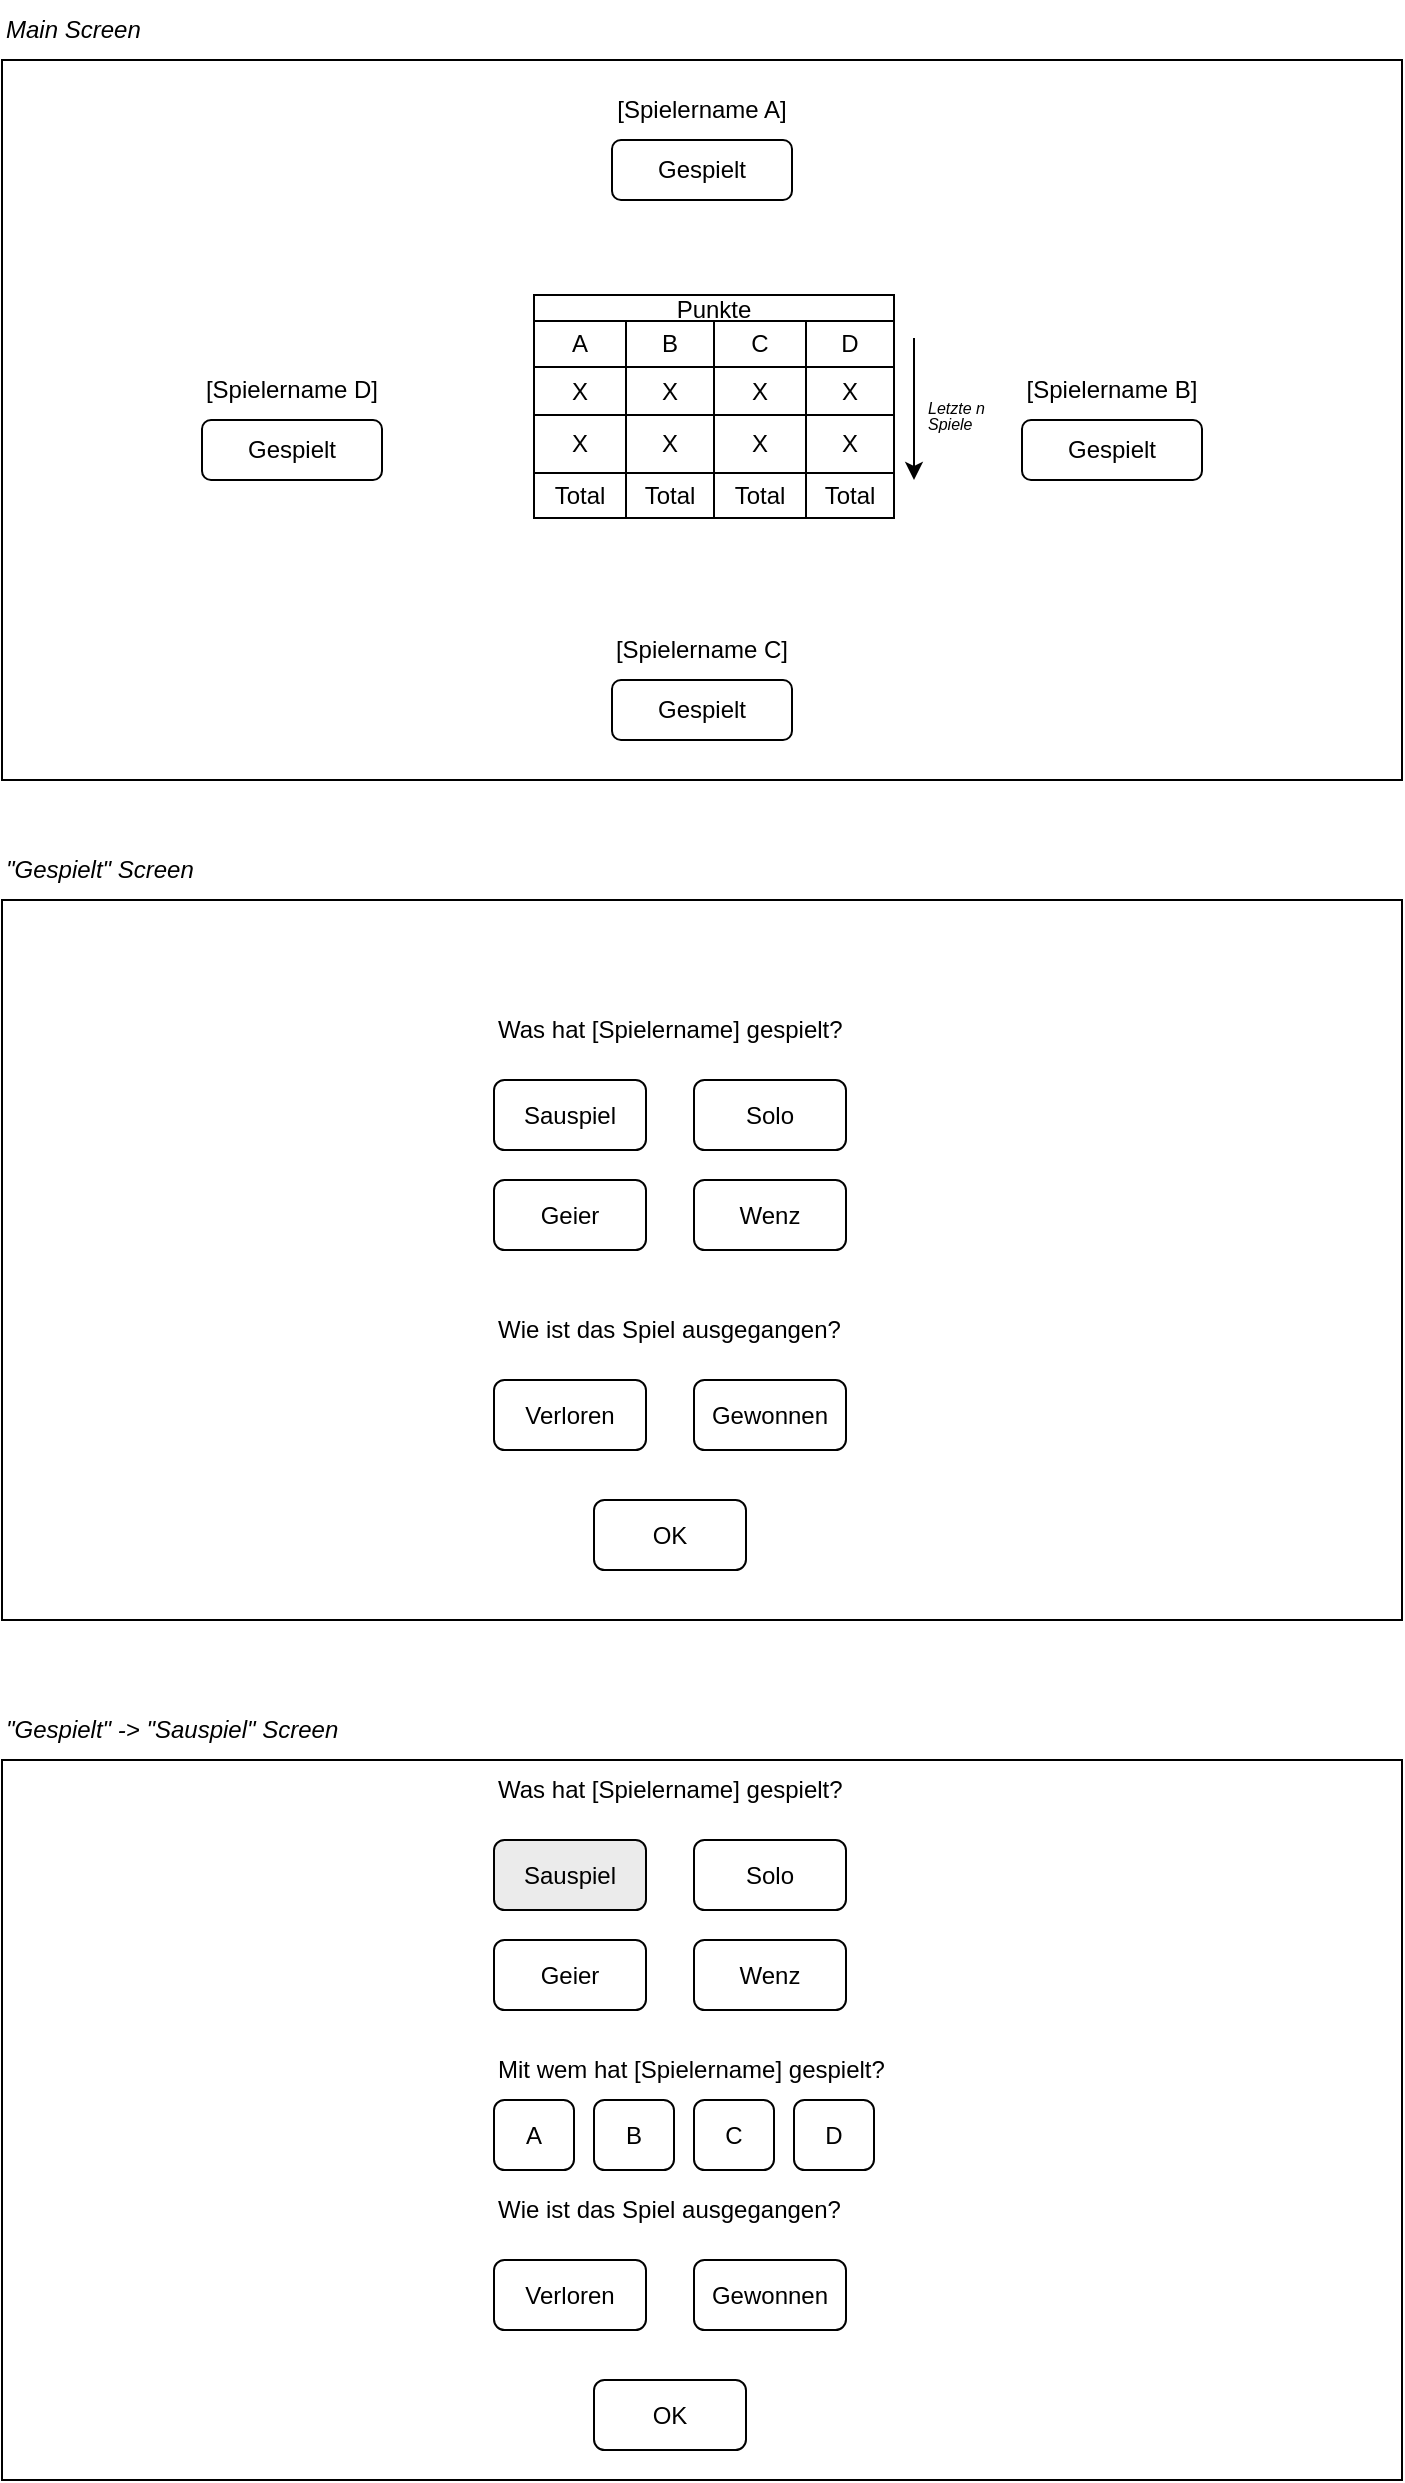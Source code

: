 <mxfile version="25.0.1">
  <diagram name="Page-1" id="_Yeqk4qkzjR458ilyXYu">
    <mxGraphModel dx="927" dy="694" grid="1" gridSize="10" guides="1" tooltips="1" connect="1" arrows="1" fold="1" page="1" pageScale="1" pageWidth="827" pageHeight="1169" math="0" shadow="0">
      <root>
        <mxCell id="0" />
        <mxCell id="1" parent="0" />
        <mxCell id="Epi75ioAZXLhLZ02rIqO-5" value="" style="rounded=0;whiteSpace=wrap;html=1;" vertex="1" parent="1">
          <mxGeometry x="64" y="40" width="700" height="360" as="geometry" />
        </mxCell>
        <mxCell id="Epi75ioAZXLhLZ02rIqO-1" value="[Spielername A]" style="text;html=1;align=center;verticalAlign=middle;whiteSpace=wrap;rounded=0;" vertex="1" parent="1">
          <mxGeometry x="354" y="50" width="120" height="30" as="geometry" />
        </mxCell>
        <mxCell id="Epi75ioAZXLhLZ02rIqO-2" value="[Spielername C]" style="text;html=1;align=center;verticalAlign=middle;whiteSpace=wrap;rounded=0;" vertex="1" parent="1">
          <mxGeometry x="354" y="320" width="120" height="30" as="geometry" />
        </mxCell>
        <mxCell id="Epi75ioAZXLhLZ02rIqO-6" value="Main Screen" style="text;html=1;align=left;verticalAlign=middle;whiteSpace=wrap;rounded=0;fontStyle=2" vertex="1" parent="1">
          <mxGeometry x="64" y="10" width="90" height="30" as="geometry" />
        </mxCell>
        <mxCell id="Epi75ioAZXLhLZ02rIqO-3" value="[Spielername B]" style="text;html=1;align=center;verticalAlign=middle;whiteSpace=wrap;rounded=0;" vertex="1" parent="1">
          <mxGeometry x="559" y="190" width="120" height="30" as="geometry" />
        </mxCell>
        <mxCell id="Epi75ioAZXLhLZ02rIqO-4" value="[Spielername D]" style="text;html=1;align=center;verticalAlign=middle;whiteSpace=wrap;rounded=0;" vertex="1" parent="1">
          <mxGeometry x="149" y="190" width="120" height="30" as="geometry" />
        </mxCell>
        <mxCell id="Epi75ioAZXLhLZ02rIqO-37" value="Punkte" style="shape=table;startSize=13;container=1;collapsible=0;childLayout=tableLayout;" vertex="1" parent="1">
          <mxGeometry x="330" y="157.5" width="180" height="111.5" as="geometry" />
        </mxCell>
        <mxCell id="Epi75ioAZXLhLZ02rIqO-38" value="" style="shape=tableRow;horizontal=0;startSize=0;swimlaneHead=0;swimlaneBody=0;strokeColor=inherit;top=0;left=0;bottom=0;right=0;collapsible=0;dropTarget=0;fillColor=none;points=[[0,0.5],[1,0.5]];portConstraint=eastwest;" vertex="1" parent="Epi75ioAZXLhLZ02rIqO-37">
          <mxGeometry y="13" width="180" height="23" as="geometry" />
        </mxCell>
        <mxCell id="Epi75ioAZXLhLZ02rIqO-39" value="A" style="shape=partialRectangle;html=1;whiteSpace=wrap;connectable=0;strokeColor=inherit;overflow=hidden;fillColor=none;top=0;left=0;bottom=0;right=0;pointerEvents=1;" vertex="1" parent="Epi75ioAZXLhLZ02rIqO-38">
          <mxGeometry width="46" height="23" as="geometry">
            <mxRectangle width="46" height="23" as="alternateBounds" />
          </mxGeometry>
        </mxCell>
        <mxCell id="Epi75ioAZXLhLZ02rIqO-40" value="B" style="shape=partialRectangle;html=1;whiteSpace=wrap;connectable=0;strokeColor=inherit;overflow=hidden;fillColor=none;top=0;left=0;bottom=0;right=0;pointerEvents=1;" vertex="1" parent="Epi75ioAZXLhLZ02rIqO-38">
          <mxGeometry x="46" width="44" height="23" as="geometry">
            <mxRectangle width="44" height="23" as="alternateBounds" />
          </mxGeometry>
        </mxCell>
        <mxCell id="Epi75ioAZXLhLZ02rIqO-41" value="C" style="shape=partialRectangle;html=1;whiteSpace=wrap;connectable=0;strokeColor=inherit;overflow=hidden;fillColor=none;top=0;left=0;bottom=0;right=0;pointerEvents=1;" vertex="1" parent="Epi75ioAZXLhLZ02rIqO-38">
          <mxGeometry x="90" width="46" height="23" as="geometry">
            <mxRectangle width="46" height="23" as="alternateBounds" />
          </mxGeometry>
        </mxCell>
        <mxCell id="Epi75ioAZXLhLZ02rIqO-42" value="D" style="shape=partialRectangle;html=1;whiteSpace=wrap;connectable=0;strokeColor=inherit;overflow=hidden;fillColor=none;top=0;left=0;bottom=0;right=0;pointerEvents=1;" vertex="1" parent="Epi75ioAZXLhLZ02rIqO-38">
          <mxGeometry x="136" width="44" height="23" as="geometry">
            <mxRectangle width="44" height="23" as="alternateBounds" />
          </mxGeometry>
        </mxCell>
        <mxCell id="Epi75ioAZXLhLZ02rIqO-43" value="" style="shape=tableRow;horizontal=0;startSize=0;swimlaneHead=0;swimlaneBody=0;strokeColor=inherit;top=0;left=0;bottom=0;right=0;collapsible=0;dropTarget=0;fillColor=none;points=[[0,0.5],[1,0.5]];portConstraint=eastwest;" vertex="1" parent="Epi75ioAZXLhLZ02rIqO-37">
          <mxGeometry y="36" width="180" height="24" as="geometry" />
        </mxCell>
        <mxCell id="Epi75ioAZXLhLZ02rIqO-44" value="X" style="shape=partialRectangle;html=1;whiteSpace=wrap;connectable=0;strokeColor=inherit;overflow=hidden;fillColor=none;top=0;left=0;bottom=0;right=0;pointerEvents=1;" vertex="1" parent="Epi75ioAZXLhLZ02rIqO-43">
          <mxGeometry width="46" height="24" as="geometry">
            <mxRectangle width="46" height="24" as="alternateBounds" />
          </mxGeometry>
        </mxCell>
        <mxCell id="Epi75ioAZXLhLZ02rIqO-45" value="X" style="shape=partialRectangle;html=1;whiteSpace=wrap;connectable=0;strokeColor=inherit;overflow=hidden;fillColor=none;top=0;left=0;bottom=0;right=0;pointerEvents=1;" vertex="1" parent="Epi75ioAZXLhLZ02rIqO-43">
          <mxGeometry x="46" width="44" height="24" as="geometry">
            <mxRectangle width="44" height="24" as="alternateBounds" />
          </mxGeometry>
        </mxCell>
        <mxCell id="Epi75ioAZXLhLZ02rIqO-46" value="X" style="shape=partialRectangle;html=1;whiteSpace=wrap;connectable=0;strokeColor=inherit;overflow=hidden;fillColor=none;top=0;left=0;bottom=0;right=0;pointerEvents=1;" vertex="1" parent="Epi75ioAZXLhLZ02rIqO-43">
          <mxGeometry x="90" width="46" height="24" as="geometry">
            <mxRectangle width="46" height="24" as="alternateBounds" />
          </mxGeometry>
        </mxCell>
        <mxCell id="Epi75ioAZXLhLZ02rIqO-47" value="X" style="shape=partialRectangle;html=1;whiteSpace=wrap;connectable=0;strokeColor=inherit;overflow=hidden;fillColor=none;top=0;left=0;bottom=0;right=0;pointerEvents=1;" vertex="1" parent="Epi75ioAZXLhLZ02rIqO-43">
          <mxGeometry x="136" width="44" height="24" as="geometry">
            <mxRectangle width="44" height="24" as="alternateBounds" />
          </mxGeometry>
        </mxCell>
        <mxCell id="Epi75ioAZXLhLZ02rIqO-48" value="" style="shape=tableRow;horizontal=0;startSize=0;swimlaneHead=0;swimlaneBody=0;strokeColor=inherit;top=0;left=0;bottom=0;right=0;collapsible=0;dropTarget=0;fillColor=none;points=[[0,0.5],[1,0.5]];portConstraint=eastwest;" vertex="1" parent="Epi75ioAZXLhLZ02rIqO-37">
          <mxGeometry y="60" width="180" height="29" as="geometry" />
        </mxCell>
        <mxCell id="Epi75ioAZXLhLZ02rIqO-49" value="X" style="shape=partialRectangle;html=1;whiteSpace=wrap;connectable=0;strokeColor=inherit;overflow=hidden;fillColor=none;top=0;left=0;bottom=0;right=0;pointerEvents=1;" vertex="1" parent="Epi75ioAZXLhLZ02rIqO-48">
          <mxGeometry width="46" height="29" as="geometry">
            <mxRectangle width="46" height="29" as="alternateBounds" />
          </mxGeometry>
        </mxCell>
        <mxCell id="Epi75ioAZXLhLZ02rIqO-50" value="X" style="shape=partialRectangle;html=1;whiteSpace=wrap;connectable=0;strokeColor=inherit;overflow=hidden;fillColor=none;top=0;left=0;bottom=0;right=0;pointerEvents=1;" vertex="1" parent="Epi75ioAZXLhLZ02rIqO-48">
          <mxGeometry x="46" width="44" height="29" as="geometry">
            <mxRectangle width="44" height="29" as="alternateBounds" />
          </mxGeometry>
        </mxCell>
        <mxCell id="Epi75ioAZXLhLZ02rIqO-51" value="X" style="shape=partialRectangle;html=1;whiteSpace=wrap;connectable=0;strokeColor=inherit;overflow=hidden;fillColor=none;top=0;left=0;bottom=0;right=0;pointerEvents=1;" vertex="1" parent="Epi75ioAZXLhLZ02rIqO-48">
          <mxGeometry x="90" width="46" height="29" as="geometry">
            <mxRectangle width="46" height="29" as="alternateBounds" />
          </mxGeometry>
        </mxCell>
        <mxCell id="Epi75ioAZXLhLZ02rIqO-52" value="X" style="shape=partialRectangle;html=1;whiteSpace=wrap;connectable=0;strokeColor=inherit;overflow=hidden;fillColor=none;top=0;left=0;bottom=0;right=0;pointerEvents=1;" vertex="1" parent="Epi75ioAZXLhLZ02rIqO-48">
          <mxGeometry x="136" width="44" height="29" as="geometry">
            <mxRectangle width="44" height="29" as="alternateBounds" />
          </mxGeometry>
        </mxCell>
        <mxCell id="Epi75ioAZXLhLZ02rIqO-53" value="" style="shape=tableRow;horizontal=0;startSize=0;swimlaneHead=0;swimlaneBody=0;strokeColor=inherit;top=0;left=0;bottom=0;right=0;collapsible=0;dropTarget=0;fillColor=none;points=[[0,0.5],[1,0.5]];portConstraint=eastwest;" vertex="1" parent="Epi75ioAZXLhLZ02rIqO-37">
          <mxGeometry y="89" width="180" height="23" as="geometry" />
        </mxCell>
        <mxCell id="Epi75ioAZXLhLZ02rIqO-54" value="Total" style="shape=partialRectangle;html=1;whiteSpace=wrap;connectable=0;strokeColor=inherit;overflow=hidden;fillColor=none;top=0;left=0;bottom=0;right=0;pointerEvents=1;" vertex="1" parent="Epi75ioAZXLhLZ02rIqO-53">
          <mxGeometry width="46" height="23" as="geometry">
            <mxRectangle width="46" height="23" as="alternateBounds" />
          </mxGeometry>
        </mxCell>
        <mxCell id="Epi75ioAZXLhLZ02rIqO-55" value="Total" style="shape=partialRectangle;html=1;whiteSpace=wrap;connectable=0;strokeColor=inherit;overflow=hidden;fillColor=none;top=0;left=0;bottom=0;right=0;pointerEvents=1;" vertex="1" parent="Epi75ioAZXLhLZ02rIqO-53">
          <mxGeometry x="46" width="44" height="23" as="geometry">
            <mxRectangle width="44" height="23" as="alternateBounds" />
          </mxGeometry>
        </mxCell>
        <mxCell id="Epi75ioAZXLhLZ02rIqO-56" value="Total" style="shape=partialRectangle;html=1;whiteSpace=wrap;connectable=0;strokeColor=inherit;overflow=hidden;fillColor=none;top=0;left=0;bottom=0;right=0;pointerEvents=1;" vertex="1" parent="Epi75ioAZXLhLZ02rIqO-53">
          <mxGeometry x="90" width="46" height="23" as="geometry">
            <mxRectangle width="46" height="23" as="alternateBounds" />
          </mxGeometry>
        </mxCell>
        <mxCell id="Epi75ioAZXLhLZ02rIqO-57" value="Total" style="shape=partialRectangle;html=1;whiteSpace=wrap;connectable=0;strokeColor=inherit;overflow=hidden;fillColor=none;top=0;left=0;bottom=0;right=0;pointerEvents=1;" vertex="1" parent="Epi75ioAZXLhLZ02rIqO-53">
          <mxGeometry x="136" width="44" height="23" as="geometry">
            <mxRectangle width="44" height="23" as="alternateBounds" />
          </mxGeometry>
        </mxCell>
        <mxCell id="Epi75ioAZXLhLZ02rIqO-58" value="" style="endArrow=classic;html=1;rounded=0;" edge="1" parent="1">
          <mxGeometry width="50" height="50" relative="1" as="geometry">
            <mxPoint x="520" y="179" as="sourcePoint" />
            <mxPoint x="520" y="250" as="targetPoint" />
          </mxGeometry>
        </mxCell>
        <mxCell id="Epi75ioAZXLhLZ02rIqO-59" value="&lt;i style=&quot;line-height: 20%;&quot;&gt;&lt;font style=&quot;font-size: 8px; line-height: 20%;&quot;&gt;Letzte n&lt;/font&gt;&lt;/i&gt;&lt;div style=&quot;line-height: 20%;&quot;&gt;&lt;i&gt;&lt;font style=&quot;font-size: 8px; line-height: 20%;&quot;&gt;Spiele&lt;/font&gt;&lt;/i&gt;&lt;/div&gt;" style="text;html=1;align=left;verticalAlign=middle;whiteSpace=wrap;rounded=0;" vertex="1" parent="1">
          <mxGeometry x="525" y="200" width="60" height="30" as="geometry" />
        </mxCell>
        <mxCell id="Epi75ioAZXLhLZ02rIqO-60" value="Gespielt" style="rounded=1;whiteSpace=wrap;html=1;" vertex="1" parent="1">
          <mxGeometry x="164" y="220" width="90" height="30" as="geometry" />
        </mxCell>
        <mxCell id="Epi75ioAZXLhLZ02rIqO-61" value="Gespielt" style="rounded=1;whiteSpace=wrap;html=1;" vertex="1" parent="1">
          <mxGeometry x="369" y="350" width="90" height="30" as="geometry" />
        </mxCell>
        <mxCell id="Epi75ioAZXLhLZ02rIqO-62" value="Gespielt" style="rounded=1;whiteSpace=wrap;html=1;" vertex="1" parent="1">
          <mxGeometry x="369" y="80" width="90" height="30" as="geometry" />
        </mxCell>
        <mxCell id="Epi75ioAZXLhLZ02rIqO-63" value="Gespielt" style="rounded=1;whiteSpace=wrap;html=1;" vertex="1" parent="1">
          <mxGeometry x="574" y="220" width="90" height="30" as="geometry" />
        </mxCell>
        <mxCell id="Epi75ioAZXLhLZ02rIqO-65" value="" style="rounded=0;whiteSpace=wrap;html=1;" vertex="1" parent="1">
          <mxGeometry x="64" y="460" width="700" height="360" as="geometry" />
        </mxCell>
        <mxCell id="Epi75ioAZXLhLZ02rIqO-66" value="&quot;Gespielt&quot; Screen" style="text;html=1;align=left;verticalAlign=middle;whiteSpace=wrap;rounded=0;fontStyle=2" vertex="1" parent="1">
          <mxGeometry x="64" y="430" width="136" height="30" as="geometry" />
        </mxCell>
        <mxCell id="Epi75ioAZXLhLZ02rIqO-67" value="Sauspiel" style="rounded=1;whiteSpace=wrap;html=1;" vertex="1" parent="1">
          <mxGeometry x="310" y="550" width="76" height="35" as="geometry" />
        </mxCell>
        <mxCell id="Epi75ioAZXLhLZ02rIqO-68" value="Solo" style="rounded=1;whiteSpace=wrap;html=1;" vertex="1" parent="1">
          <mxGeometry x="410" y="550" width="76" height="35" as="geometry" />
        </mxCell>
        <mxCell id="Epi75ioAZXLhLZ02rIqO-69" value="Geier" style="rounded=1;whiteSpace=wrap;html=1;" vertex="1" parent="1">
          <mxGeometry x="310" y="600" width="76" height="35" as="geometry" />
        </mxCell>
        <mxCell id="Epi75ioAZXLhLZ02rIqO-70" value="Wenz" style="rounded=1;whiteSpace=wrap;html=1;" vertex="1" parent="1">
          <mxGeometry x="410" y="600" width="76" height="35" as="geometry" />
        </mxCell>
        <mxCell id="Epi75ioAZXLhLZ02rIqO-71" value="Verloren" style="rounded=1;whiteSpace=wrap;html=1;" vertex="1" parent="1">
          <mxGeometry x="310" y="700" width="76" height="35" as="geometry" />
        </mxCell>
        <mxCell id="Epi75ioAZXLhLZ02rIqO-72" value="Gewonnen" style="rounded=1;whiteSpace=wrap;html=1;" vertex="1" parent="1">
          <mxGeometry x="410" y="700" width="76" height="35" as="geometry" />
        </mxCell>
        <mxCell id="Epi75ioAZXLhLZ02rIqO-73" value="Was hat [Spielername] gespielt?" style="text;html=1;align=left;verticalAlign=middle;whiteSpace=wrap;rounded=0;" vertex="1" parent="1">
          <mxGeometry x="310" y="510" width="200" height="30" as="geometry" />
        </mxCell>
        <mxCell id="Epi75ioAZXLhLZ02rIqO-74" value="Wie ist das Spiel ausgegangen?" style="text;html=1;align=left;verticalAlign=middle;whiteSpace=wrap;rounded=0;" vertex="1" parent="1">
          <mxGeometry x="310" y="660" width="200" height="30" as="geometry" />
        </mxCell>
        <mxCell id="Epi75ioAZXLhLZ02rIqO-75" value="OK" style="rounded=1;whiteSpace=wrap;html=1;" vertex="1" parent="1">
          <mxGeometry x="360" y="760" width="76" height="35" as="geometry" />
        </mxCell>
        <mxCell id="Epi75ioAZXLhLZ02rIqO-76" value="" style="rounded=0;whiteSpace=wrap;html=1;" vertex="1" parent="1">
          <mxGeometry x="64" y="890" width="700" height="360" as="geometry" />
        </mxCell>
        <mxCell id="Epi75ioAZXLhLZ02rIqO-77" value="&quot;Gespielt&quot; -&amp;gt; &quot;Sauspiel&quot; Screen" style="text;html=1;align=left;verticalAlign=middle;whiteSpace=wrap;rounded=0;fontStyle=2" vertex="1" parent="1">
          <mxGeometry x="64" y="860" width="216" height="30" as="geometry" />
        </mxCell>
        <mxCell id="Epi75ioAZXLhLZ02rIqO-78" value="Sauspiel" style="rounded=1;whiteSpace=wrap;html=1;fillColor=#EBEBEB;" vertex="1" parent="1">
          <mxGeometry x="310" y="930" width="76" height="35" as="geometry" />
        </mxCell>
        <mxCell id="Epi75ioAZXLhLZ02rIqO-79" value="Solo" style="rounded=1;whiteSpace=wrap;html=1;" vertex="1" parent="1">
          <mxGeometry x="410" y="930" width="76" height="35" as="geometry" />
        </mxCell>
        <mxCell id="Epi75ioAZXLhLZ02rIqO-80" value="Geier" style="rounded=1;whiteSpace=wrap;html=1;" vertex="1" parent="1">
          <mxGeometry x="310" y="980" width="76" height="35" as="geometry" />
        </mxCell>
        <mxCell id="Epi75ioAZXLhLZ02rIqO-81" value="Wenz" style="rounded=1;whiteSpace=wrap;html=1;" vertex="1" parent="1">
          <mxGeometry x="410" y="980" width="76" height="35" as="geometry" />
        </mxCell>
        <mxCell id="Epi75ioAZXLhLZ02rIqO-82" value="Verloren" style="rounded=1;whiteSpace=wrap;html=1;" vertex="1" parent="1">
          <mxGeometry x="310" y="1140" width="76" height="35" as="geometry" />
        </mxCell>
        <mxCell id="Epi75ioAZXLhLZ02rIqO-83" value="Gewonnen" style="rounded=1;whiteSpace=wrap;html=1;" vertex="1" parent="1">
          <mxGeometry x="410" y="1140" width="76" height="35" as="geometry" />
        </mxCell>
        <mxCell id="Epi75ioAZXLhLZ02rIqO-84" value="Was hat [Spielername] gespielt?" style="text;html=1;align=left;verticalAlign=middle;whiteSpace=wrap;rounded=0;" vertex="1" parent="1">
          <mxGeometry x="310" y="890" width="200" height="30" as="geometry" />
        </mxCell>
        <mxCell id="Epi75ioAZXLhLZ02rIqO-85" value="Wie ist das Spiel ausgegangen?" style="text;html=1;align=left;verticalAlign=middle;whiteSpace=wrap;rounded=0;" vertex="1" parent="1">
          <mxGeometry x="310" y="1100" width="200" height="30" as="geometry" />
        </mxCell>
        <mxCell id="Epi75ioAZXLhLZ02rIqO-86" value="OK" style="rounded=1;whiteSpace=wrap;html=1;" vertex="1" parent="1">
          <mxGeometry x="360" y="1200" width="76" height="35" as="geometry" />
        </mxCell>
        <mxCell id="Epi75ioAZXLhLZ02rIqO-87" value="Mit wem hat [Spielername] gespielt?" style="text;html=1;align=left;verticalAlign=middle;whiteSpace=wrap;rounded=0;" vertex="1" parent="1">
          <mxGeometry x="310" y="1030" width="200" height="30" as="geometry" />
        </mxCell>
        <mxCell id="Epi75ioAZXLhLZ02rIqO-88" value="A" style="rounded=1;whiteSpace=wrap;html=1;" vertex="1" parent="1">
          <mxGeometry x="310" y="1060" width="40" height="35" as="geometry" />
        </mxCell>
        <mxCell id="Epi75ioAZXLhLZ02rIqO-89" value="B" style="rounded=1;whiteSpace=wrap;html=1;" vertex="1" parent="1">
          <mxGeometry x="360" y="1060" width="40" height="35" as="geometry" />
        </mxCell>
        <mxCell id="Epi75ioAZXLhLZ02rIqO-90" value="C" style="rounded=1;whiteSpace=wrap;html=1;" vertex="1" parent="1">
          <mxGeometry x="410" y="1060" width="40" height="35" as="geometry" />
        </mxCell>
        <mxCell id="Epi75ioAZXLhLZ02rIqO-91" value="D" style="rounded=1;whiteSpace=wrap;html=1;" vertex="1" parent="1">
          <mxGeometry x="460" y="1060" width="40" height="35" as="geometry" />
        </mxCell>
      </root>
    </mxGraphModel>
  </diagram>
</mxfile>

